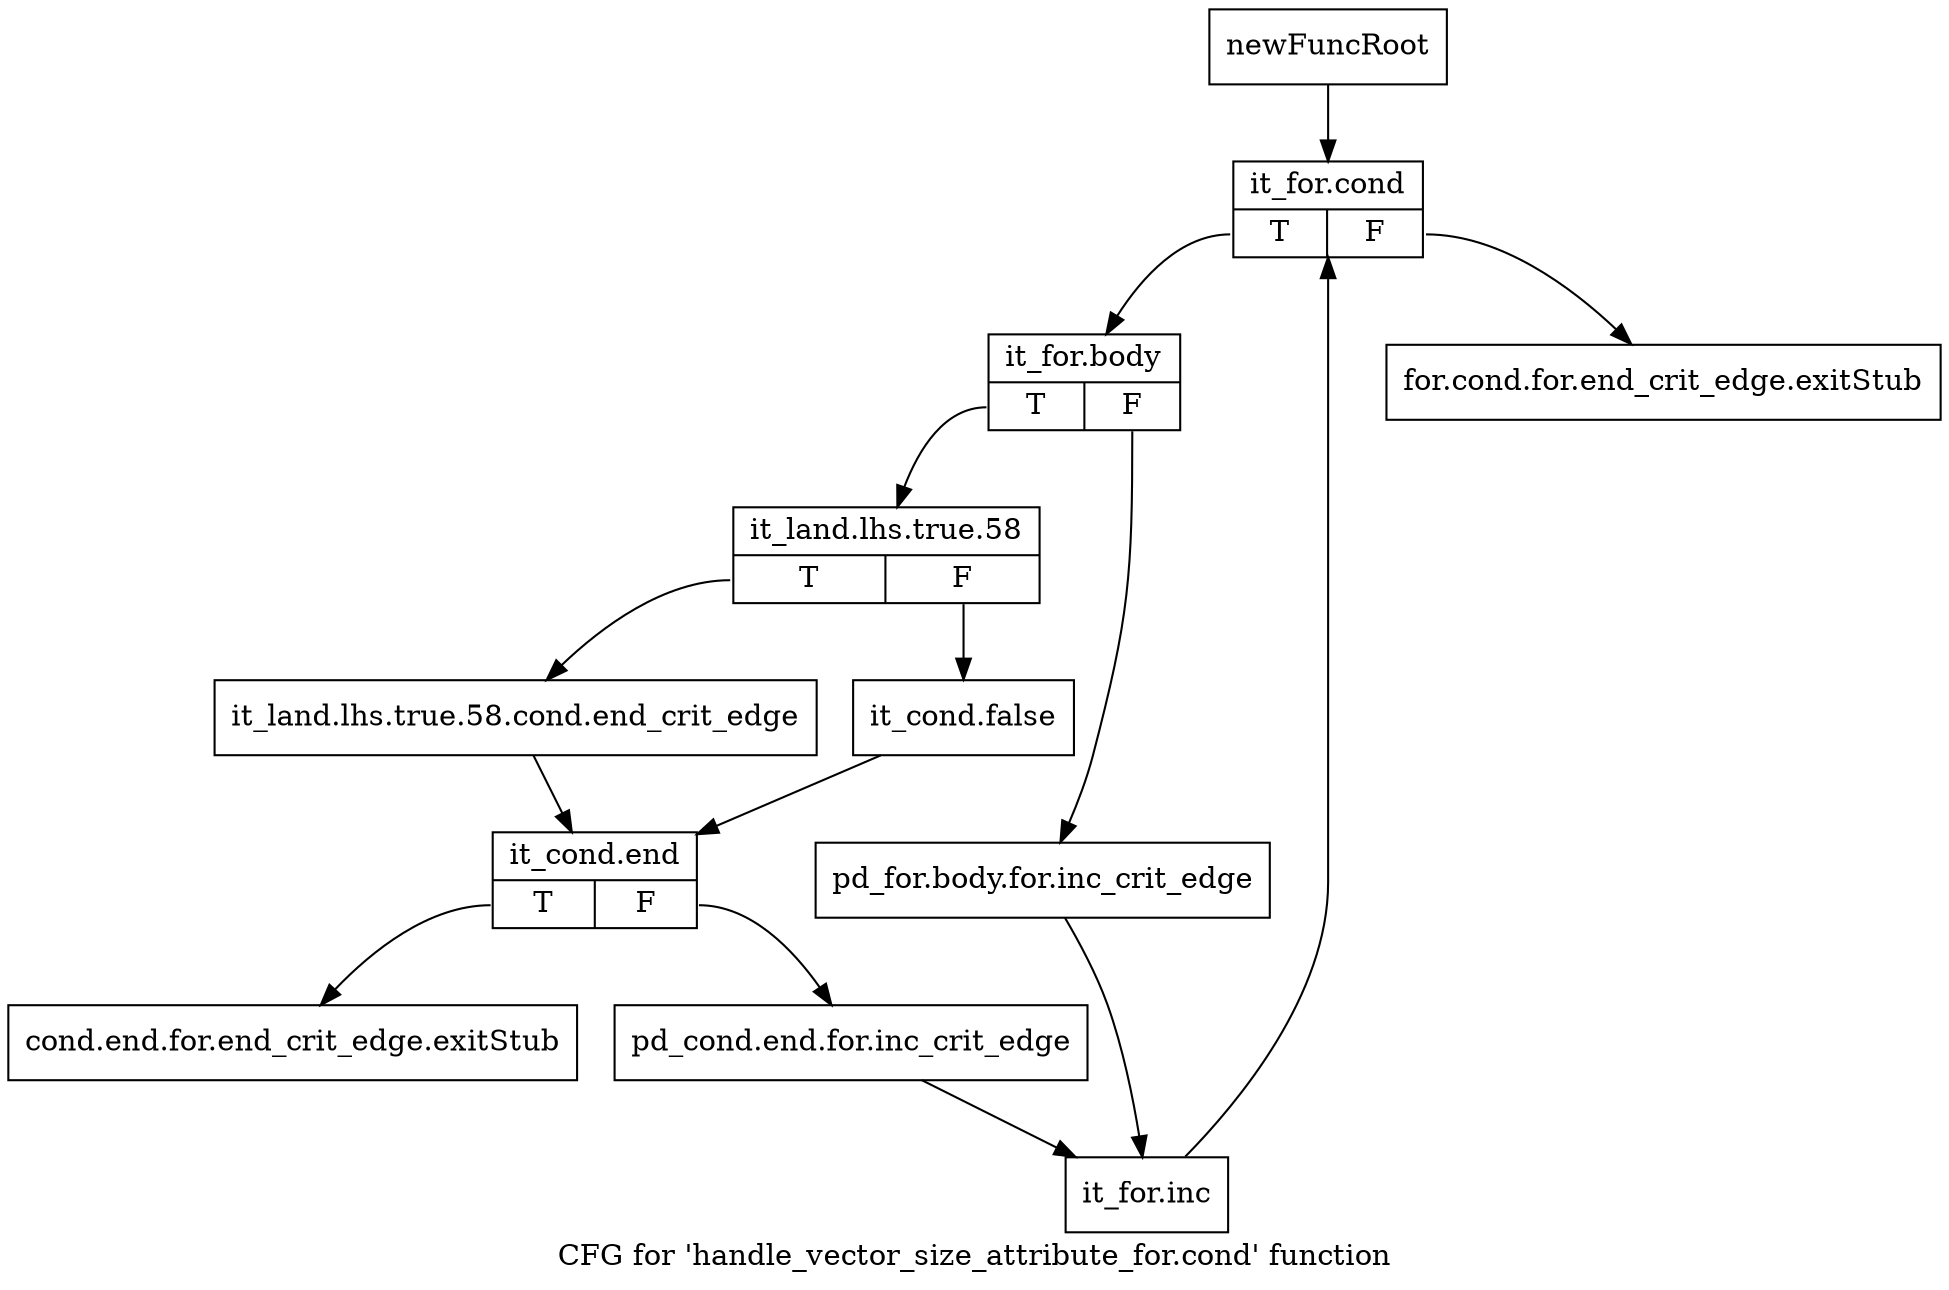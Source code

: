digraph "CFG for 'handle_vector_size_attribute_for.cond' function" {
	label="CFG for 'handle_vector_size_attribute_for.cond' function";

	Node0x509d9d0 [shape=record,label="{newFuncRoot}"];
	Node0x509d9d0 -> Node0x9f51750;
	Node0x9f516b0 [shape=record,label="{for.cond.for.end_crit_edge.exitStub}"];
	Node0x9f51700 [shape=record,label="{cond.end.for.end_crit_edge.exitStub}"];
	Node0x9f51750 [shape=record,label="{it_for.cond|{<s0>T|<s1>F}}"];
	Node0x9f51750:s0 -> Node0x9f517a0;
	Node0x9f51750:s1 -> Node0x9f516b0;
	Node0x9f517a0 [shape=record,label="{it_for.body|{<s0>T|<s1>F}}"];
	Node0x9f517a0:s0 -> Node0x9f51840;
	Node0x9f517a0:s1 -> Node0x9f517f0;
	Node0x9f517f0 [shape=record,label="{pd_for.body.for.inc_crit_edge}"];
	Node0x9f517f0 -> Node0x9f519d0;
	Node0x9f51840 [shape=record,label="{it_land.lhs.true.58|{<s0>T|<s1>F}}"];
	Node0x9f51840:s0 -> Node0x9f518e0;
	Node0x9f51840:s1 -> Node0x9f51890;
	Node0x9f51890 [shape=record,label="{it_cond.false}"];
	Node0x9f51890 -> Node0x9f51930;
	Node0x9f518e0 [shape=record,label="{it_land.lhs.true.58.cond.end_crit_edge}"];
	Node0x9f518e0 -> Node0x9f51930;
	Node0x9f51930 [shape=record,label="{it_cond.end|{<s0>T|<s1>F}}"];
	Node0x9f51930:s0 -> Node0x9f51700;
	Node0x9f51930:s1 -> Node0x9f51980;
	Node0x9f51980 [shape=record,label="{pd_cond.end.for.inc_crit_edge}"];
	Node0x9f51980 -> Node0x9f519d0;
	Node0x9f519d0 [shape=record,label="{it_for.inc}"];
	Node0x9f519d0 -> Node0x9f51750;
}

